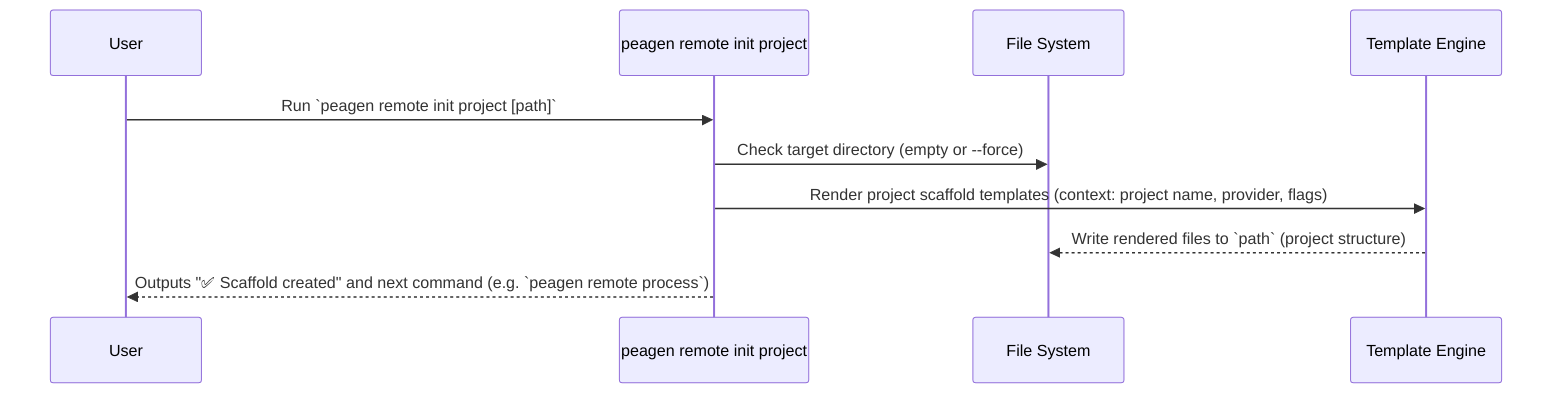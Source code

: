 sequenceDiagram
    participant User
    participant CLI as peagen remote init project
    participant FS as File System
    participant Jinja as Template Engine
    User ->> CLI: Run `peagen remote init project [path]`
    CLI ->> FS: Check target directory (empty or --force)
    CLI ->> Jinja: Render project scaffold templates (context: project name, provider, flags)
    Jinja -->> FS: Write rendered files to `path` (project structure)
    CLI -->> User: Outputs "✅ Scaffold created" and next command (e.g. `peagen remote process`)